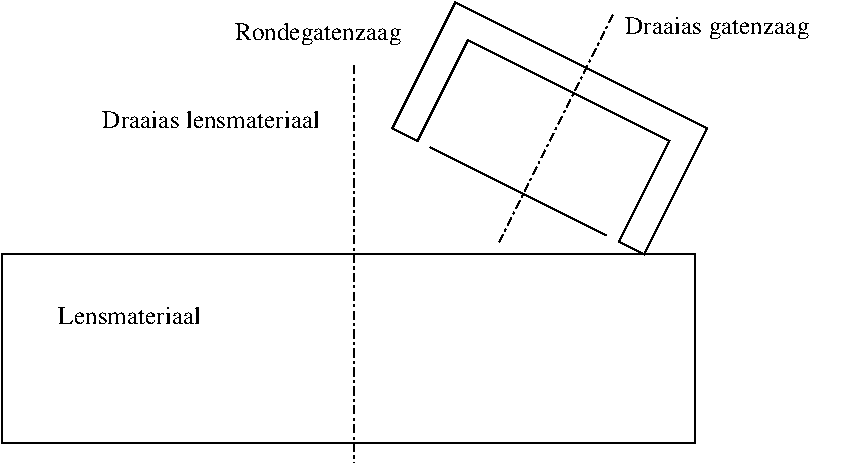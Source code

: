#FIG 3.2  Produced by xfig version 3.2.5
Landscape
Center
Metric
A4      
100.00
Single
-2
1200 2
2 1 0 1 0 7 50 -1 -1 0.000 0 0 -1 0 0 2
	 3060 1305 4320 1935
2 1 0 1 0 7 50 -1 -1 0.000 0 0 -1 0 0 9
	 2790 1170 3240 270 5040 1170 4590 2070 4410 1980 4770 1260
	 3330 540 2970 1260 2790 1170
2 1 3 1 0 7 50 -1 -1 4.000 0 0 -1 0 0 2
	 4365 360 3555 1980
2 1 3 1 0 7 50 -1 -1 4.000 0 0 -1 0 0 2
	 2520 720 2520 3555
2 2 0 1 0 7 50 -1 -1 4.000 0 0 -1 0 0 5
	 0 2070 4950 2070 4950 3420 0 3420 0 2070
4 0 0 50 -1 0 12 0.0000 4 195 1605 4455 495 Draaias gatenzaag\001
4 0 0 50 -1 0 12 0.0000 4 150 1875 720 1170 Draaias lensmateriaal\001
4 0 0 50 -1 0 12 0.0000 4 150 1245 405 2565 Lensmateriaal\001
4 0 0 50 -1 0 12 0.0000 4 195 1440 1665 540 Rondegatenzaag\001
